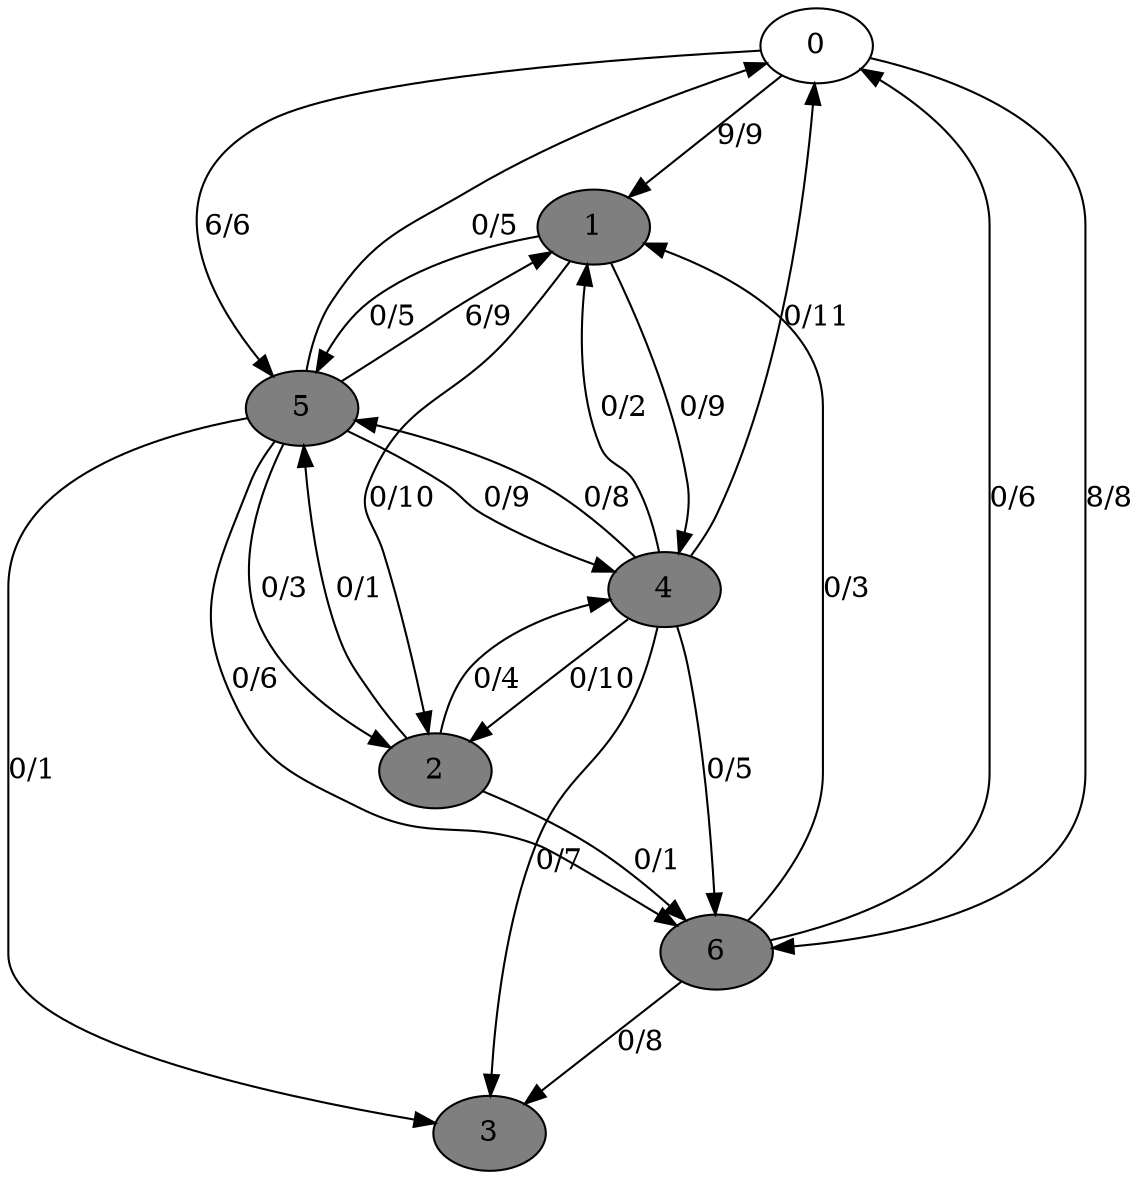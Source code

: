digraph G {
	0[style=filled fillcolor=grey100];
	0->1[label ="9/9"] ;
	0->5[label ="6/6"] ;
	0->6[label ="8/8"] ;
	1[style=filled fillcolor=grey50];
	1->2[label ="0/10"] ;
	1->4[label ="0/9"] ;
	1->5[label ="0/5"] ;
	2[style=filled fillcolor=grey50];
	2->4[label ="0/4"] ;
	2->5[label ="0/1"] ;
	2->6[label ="0/1"] ;
	3[style=filled fillcolor=grey50];
	4[style=filled fillcolor=grey50];
	4->0[label ="0/11"] ;
	4->1[label ="0/2"] ;
	4->2[label ="0/10"] ;
	4->3[label ="0/7"] ;
	4->5[label ="0/8"] ;
	4->6[label ="0/5"] ;
	5[style=filled fillcolor=grey50];
	5->0[label ="0/5"] ;
	5->1[label ="6/9"] ;
	5->2[label ="0/3"] ;
	5->3[label ="0/1"] ;
	5->4[label ="0/9"] ;
	5->6[label ="0/6"] ;
	6[style=filled fillcolor=grey50];
	6->0[label ="0/6"] ;
	6->1[label ="0/3"] ;
	6->3[label ="0/8"] ;
}
